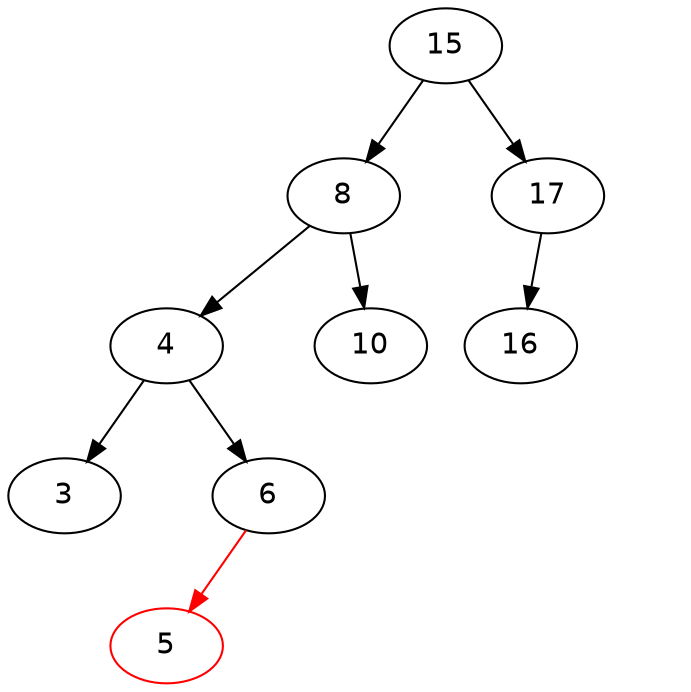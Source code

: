 digraph G {
	graph [fontname = "Helvetica"];
	node [fontname = "Helvetica"];
	edge [fontname = "Helvetica"];

	15 -> 8;
	m15 [label="", width=0.1, style=invis];
	15 -> m15 [style=invis];
	15 -> 17;
	{rank=same 8 -> m15 -> 17 [style=invis]};
	
	8 -> 4;
	m8 [label="", width=0.1, style=invis];
	8 -> m8 [style=invis];
	8 -> 10;
	{rank=same 4 -> m8 -> 10 [style=invis]};

	4 -> 3;
	m4 [label="", width=0.1, style=invis];
	4 -> m4 [style=invis];
	4 -> 6;
	{rank=same 3 -> m4 -> 6 [style=invis]};

	5 [color=red];
	6 -> 5 [color=red];
	m6 [label="", width=0.1, style=invis];
	6 -> m6 [style=invis];
	r6 [label="", width=0.1, style=invis];
	6 -> r6 [style=invis];
	{rank=same 5 -> m6 -> r6 [style=invis]};

	17 -> 16;
	m17 [label="", width=0.1, style=invis];
	17 -> m17 [style=invis];
	l17 [label="", width=0.1, style=invis];
	17 -> l17 [style=invis];
	{rank=same 16 -> m17 -> l17 [style=invis]};
}
